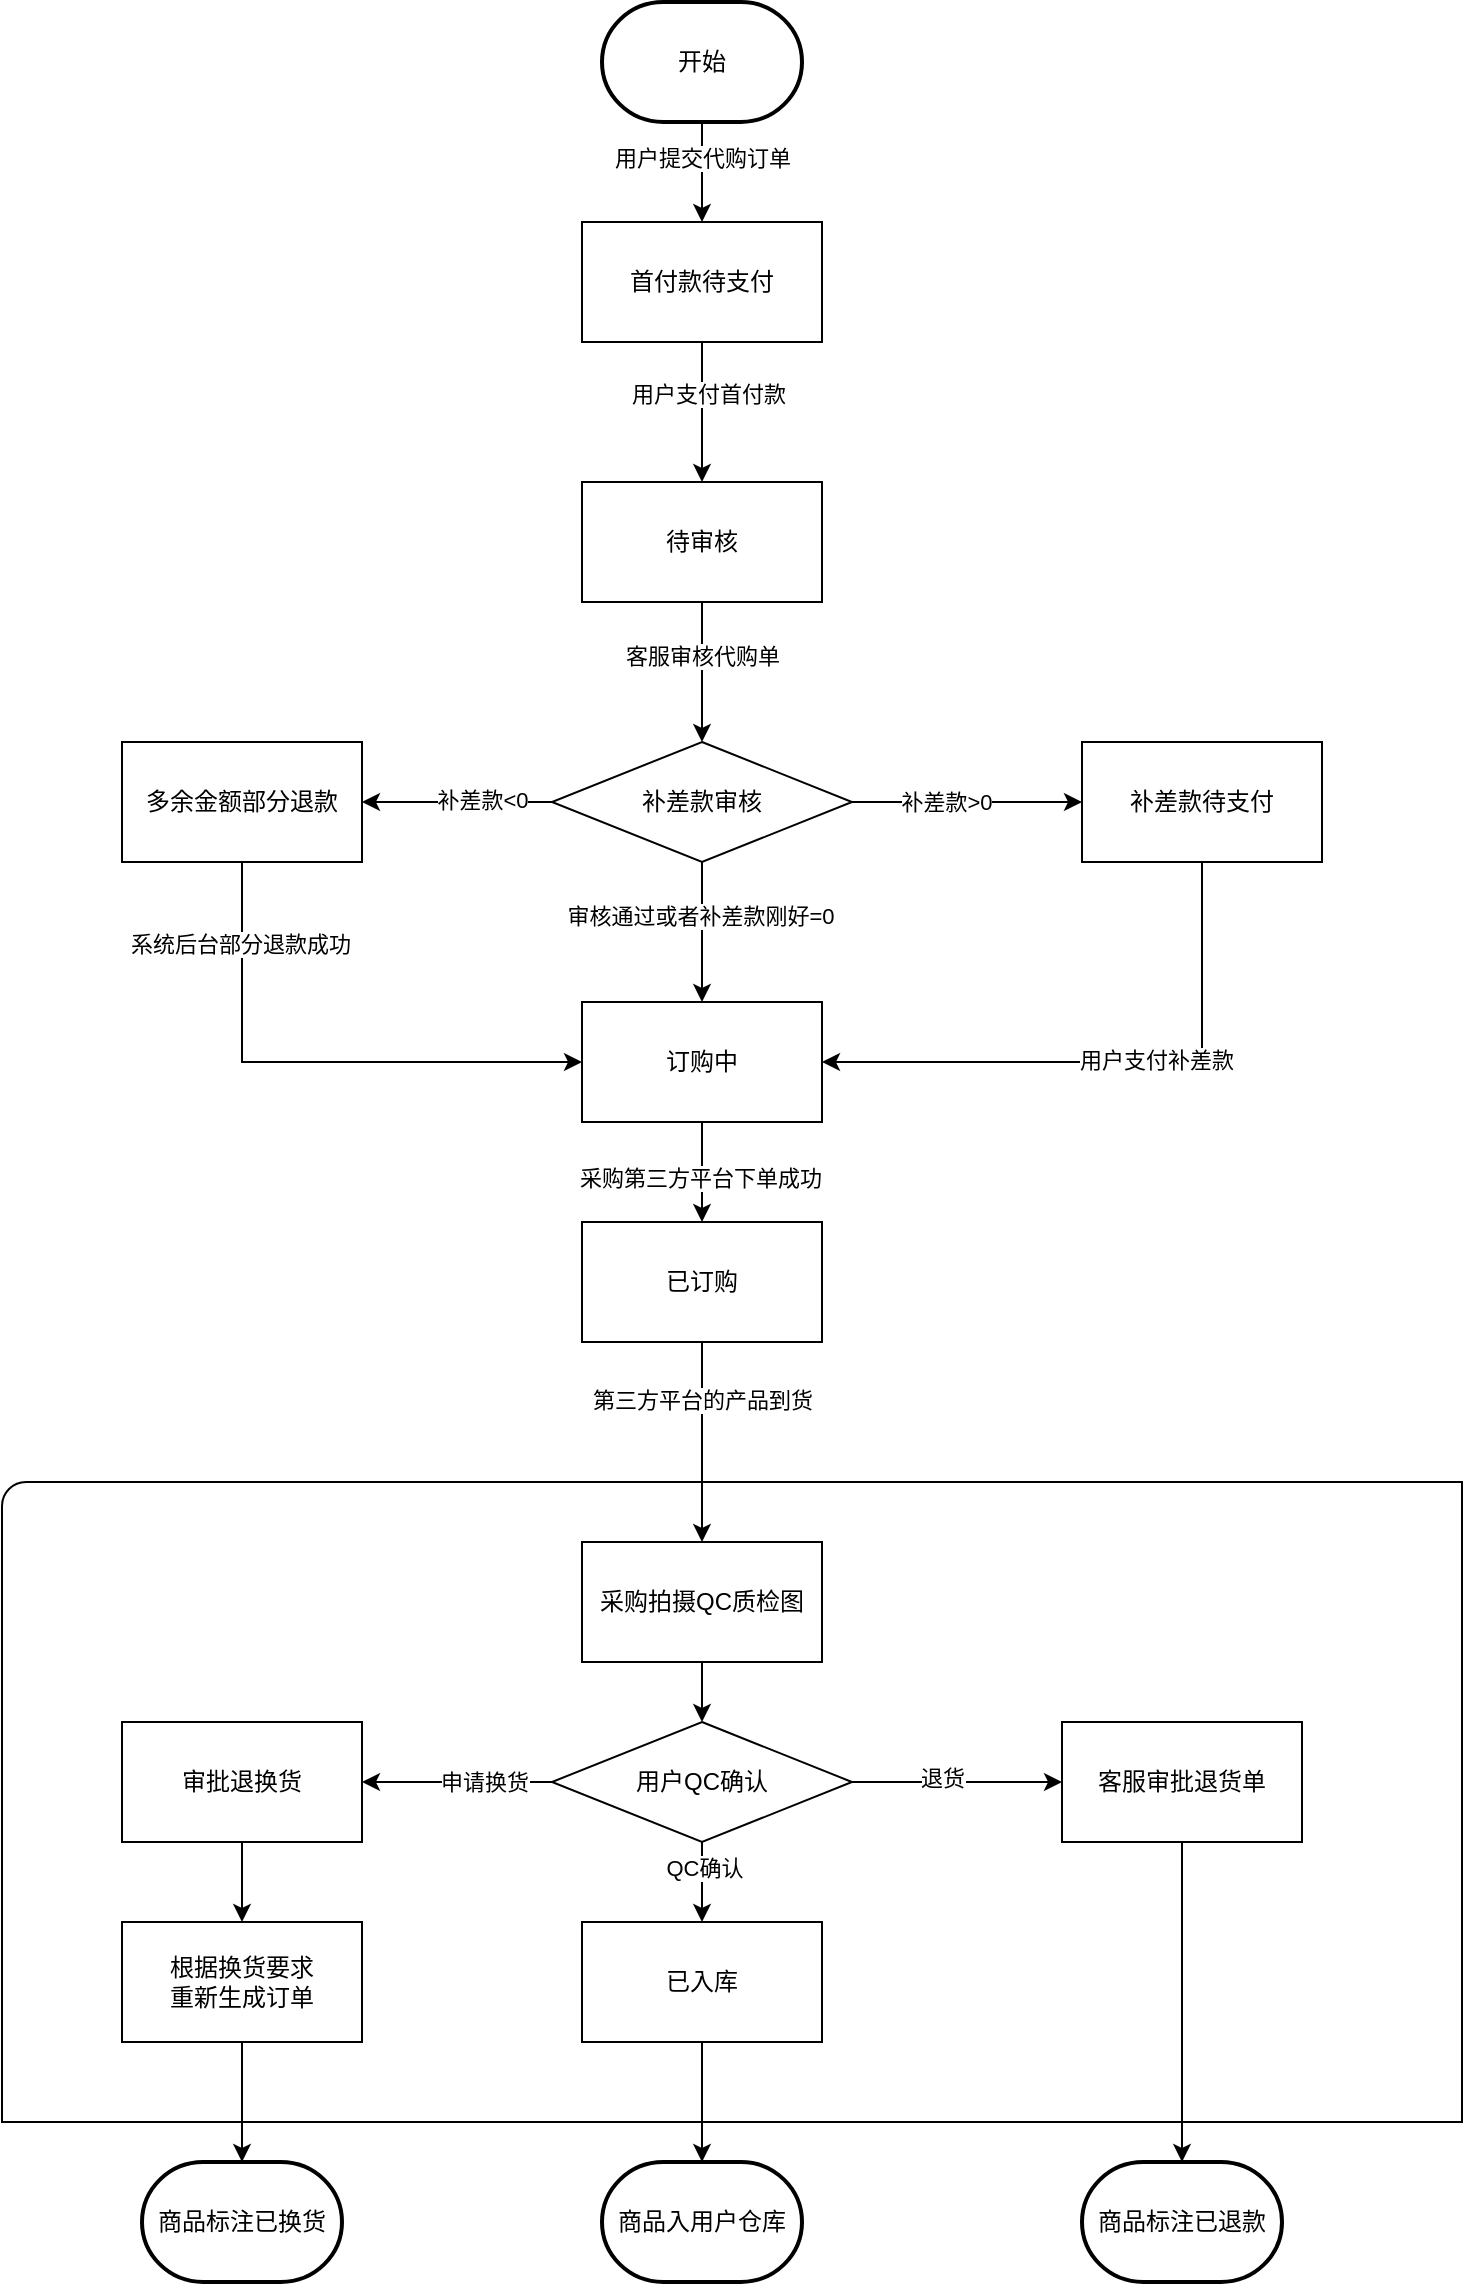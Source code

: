 <mxfile version="21.7.5" type="github">
  <diagram name="第 1 页" id="pP1tO3Ii8l8RqdQOzwid">
    <mxGraphModel dx="1434" dy="790" grid="1" gridSize="10" guides="1" tooltips="1" connect="1" arrows="1" fold="1" page="1" pageScale="1" pageWidth="850" pageHeight="1100" math="1" shadow="0">
      <root>
        <mxCell id="0" />
        <mxCell id="1" parent="0" />
        <mxCell id="Dqv5JmWRgsVvrp35Kz6W-14" value="" style="verticalLabelPosition=bottom;verticalAlign=top;html=1;shape=mxgraph.basic.corner_round_rect;dx=6;whiteSpace=wrap;" vertex="1" parent="1">
          <mxGeometry x="60" y="770" width="730" height="320" as="geometry" />
        </mxCell>
        <mxCell id="45aExs9Xjjavs16j4mOs-5" style="edgeStyle=orthogonalEdgeStyle;rounded=0;orthogonalLoop=1;jettySize=auto;html=1;exitX=0.5;exitY=1;exitDx=0;exitDy=0;exitPerimeter=0;entryX=0.5;entryY=0;entryDx=0;entryDy=0;" parent="1" source="45aExs9Xjjavs16j4mOs-2" target="45aExs9Xjjavs16j4mOs-3" edge="1">
          <mxGeometry relative="1" as="geometry" />
        </mxCell>
        <mxCell id="45aExs9Xjjavs16j4mOs-6" value="用户提交代购订单" style="edgeLabel;html=1;align=center;verticalAlign=middle;resizable=0;points=[];" parent="45aExs9Xjjavs16j4mOs-5" vertex="1" connectable="0">
          <mxGeometry x="-0.6" y="-1" relative="1" as="geometry">
            <mxPoint x="1" y="8" as="offset" />
          </mxGeometry>
        </mxCell>
        <mxCell id="45aExs9Xjjavs16j4mOs-2" value="开始" style="strokeWidth=2;html=1;shape=mxgraph.flowchart.terminator;whiteSpace=wrap;" parent="1" vertex="1">
          <mxGeometry x="360" y="30" width="100" height="60" as="geometry" />
        </mxCell>
        <mxCell id="45aExs9Xjjavs16j4mOs-8" value="" style="edgeStyle=orthogonalEdgeStyle;rounded=0;orthogonalLoop=1;jettySize=auto;html=1;" parent="1" source="45aExs9Xjjavs16j4mOs-3" target="45aExs9Xjjavs16j4mOs-7" edge="1">
          <mxGeometry relative="1" as="geometry" />
        </mxCell>
        <mxCell id="FNXPkqNXXuDWN-amQ0E9-34" value="用户支付首付款" style="edgeLabel;html=1;align=center;verticalAlign=middle;resizable=0;points=[];" parent="45aExs9Xjjavs16j4mOs-8" vertex="1" connectable="0">
          <mxGeometry x="-0.275" y="3" relative="1" as="geometry">
            <mxPoint as="offset" />
          </mxGeometry>
        </mxCell>
        <mxCell id="45aExs9Xjjavs16j4mOs-3" value="首付款待支付" style="rounded=0;whiteSpace=wrap;html=1;" parent="1" vertex="1">
          <mxGeometry x="350" y="140" width="120" height="60" as="geometry" />
        </mxCell>
        <mxCell id="FNXPkqNXXuDWN-amQ0E9-2" value="" style="edgeStyle=orthogonalEdgeStyle;rounded=0;orthogonalLoop=1;jettySize=auto;html=1;" parent="1" source="45aExs9Xjjavs16j4mOs-7" target="FNXPkqNXXuDWN-amQ0E9-1" edge="1">
          <mxGeometry relative="1" as="geometry" />
        </mxCell>
        <mxCell id="3CZQ1WSbMAs0qGvyiBaF-1" value="客服审核代购单" style="edgeLabel;html=1;align=center;verticalAlign=middle;resizable=0;points=[];" parent="FNXPkqNXXuDWN-amQ0E9-2" vertex="1" connectable="0">
          <mxGeometry x="-0.233" relative="1" as="geometry">
            <mxPoint as="offset" />
          </mxGeometry>
        </mxCell>
        <mxCell id="45aExs9Xjjavs16j4mOs-7" value="待审核" style="whiteSpace=wrap;html=1;rounded=0;" parent="1" vertex="1">
          <mxGeometry x="350" y="270" width="120" height="60" as="geometry" />
        </mxCell>
        <mxCell id="45aExs9Xjjavs16j4mOs-12" value="" style="edgeStyle=orthogonalEdgeStyle;rounded=0;orthogonalLoop=1;jettySize=auto;html=1;" parent="1" source="45aExs9Xjjavs16j4mOs-9" target="45aExs9Xjjavs16j4mOs-11" edge="1">
          <mxGeometry relative="1" as="geometry" />
        </mxCell>
        <mxCell id="3CZQ1WSbMAs0qGvyiBaF-2" value="采购第三方平台下单成功" style="edgeLabel;html=1;align=center;verticalAlign=middle;resizable=0;points=[];" parent="45aExs9Xjjavs16j4mOs-12" vertex="1" connectable="0">
          <mxGeometry x="0.1" y="-1" relative="1" as="geometry">
            <mxPoint as="offset" />
          </mxGeometry>
        </mxCell>
        <mxCell id="45aExs9Xjjavs16j4mOs-9" value="订购中" style="whiteSpace=wrap;html=1;rounded=0;" parent="1" vertex="1">
          <mxGeometry x="350" y="530" width="120" height="60" as="geometry" />
        </mxCell>
        <mxCell id="45aExs9Xjjavs16j4mOs-14" value="" style="edgeStyle=orthogonalEdgeStyle;rounded=0;orthogonalLoop=1;jettySize=auto;html=1;entryX=0.5;entryY=0;entryDx=0;entryDy=0;" parent="1" source="45aExs9Xjjavs16j4mOs-11" target="Dqv5JmWRgsVvrp35Kz6W-15" edge="1">
          <mxGeometry relative="1" as="geometry">
            <mxPoint x="410" y="790" as="targetPoint" />
          </mxGeometry>
        </mxCell>
        <mxCell id="3CZQ1WSbMAs0qGvyiBaF-3" value="第三方平台的产品到货" style="edgeLabel;html=1;align=center;verticalAlign=middle;resizable=0;points=[];" parent="45aExs9Xjjavs16j4mOs-14" vertex="1" connectable="0">
          <mxGeometry x="0.075" y="-2" relative="1" as="geometry">
            <mxPoint x="2" y="-25" as="offset" />
          </mxGeometry>
        </mxCell>
        <mxCell id="45aExs9Xjjavs16j4mOs-11" value="已订购" style="whiteSpace=wrap;html=1;rounded=0;" parent="1" vertex="1">
          <mxGeometry x="350" y="640" width="120" height="60" as="geometry" />
        </mxCell>
        <mxCell id="45aExs9Xjjavs16j4mOs-16" value="" style="edgeStyle=orthogonalEdgeStyle;rounded=0;orthogonalLoop=1;jettySize=auto;html=1;" parent="1" source="45aExs9Xjjavs16j4mOs-13" target="45aExs9Xjjavs16j4mOs-17" edge="1">
          <mxGeometry relative="1" as="geometry">
            <mxPoint x="410" y="940" as="targetPoint" />
          </mxGeometry>
        </mxCell>
        <mxCell id="45aExs9Xjjavs16j4mOs-13" value="已入库" style="whiteSpace=wrap;html=1;rounded=0;" parent="1" vertex="1">
          <mxGeometry x="350" y="990" width="120" height="60" as="geometry" />
        </mxCell>
        <mxCell id="45aExs9Xjjavs16j4mOs-17" value="商品入用户仓库" style="strokeWidth=2;html=1;shape=mxgraph.flowchart.terminator;whiteSpace=wrap;" parent="1" vertex="1">
          <mxGeometry x="360" y="1110" width="100" height="60" as="geometry" />
        </mxCell>
        <mxCell id="FNXPkqNXXuDWN-amQ0E9-13" value="" style="edgeStyle=orthogonalEdgeStyle;rounded=0;orthogonalLoop=1;jettySize=auto;html=1;entryX=0;entryY=0.5;entryDx=0;entryDy=0;" parent="1" source="FNXPkqNXXuDWN-amQ0E9-1" target="FNXPkqNXXuDWN-amQ0E9-17" edge="1">
          <mxGeometry relative="1" as="geometry">
            <mxPoint x="560" y="430" as="targetPoint" />
          </mxGeometry>
        </mxCell>
        <mxCell id="FNXPkqNXXuDWN-amQ0E9-20" value="补差款&amp;gt;0" style="edgeLabel;html=1;align=center;verticalAlign=middle;resizable=0;points=[];" parent="FNXPkqNXXuDWN-amQ0E9-13" vertex="1" connectable="0">
          <mxGeometry x="-0.325" y="2" relative="1" as="geometry">
            <mxPoint x="8" y="2" as="offset" />
          </mxGeometry>
        </mxCell>
        <mxCell id="FNXPkqNXXuDWN-amQ0E9-29" value="" style="edgeStyle=orthogonalEdgeStyle;rounded=0;orthogonalLoop=1;jettySize=auto;html=1;" parent="1" source="FNXPkqNXXuDWN-amQ0E9-1" target="FNXPkqNXXuDWN-amQ0E9-28" edge="1">
          <mxGeometry relative="1" as="geometry" />
        </mxCell>
        <mxCell id="FNXPkqNXXuDWN-amQ0E9-32" value="补差款&amp;lt;0" style="edgeLabel;html=1;align=center;verticalAlign=middle;resizable=0;points=[];" parent="FNXPkqNXXuDWN-amQ0E9-29" vertex="1" connectable="0">
          <mxGeometry x="-0.263" y="-1" relative="1" as="geometry">
            <mxPoint as="offset" />
          </mxGeometry>
        </mxCell>
        <mxCell id="FNXPkqNXXuDWN-amQ0E9-1" value="补差款审核" style="rhombus;whiteSpace=wrap;html=1;rounded=0;" parent="1" vertex="1">
          <mxGeometry x="335" y="400" width="150" height="60" as="geometry" />
        </mxCell>
        <mxCell id="FNXPkqNXXuDWN-amQ0E9-3" value="" style="endArrow=classic;html=1;rounded=0;exitX=0.5;exitY=1;exitDx=0;exitDy=0;" parent="1" source="FNXPkqNXXuDWN-amQ0E9-1" target="45aExs9Xjjavs16j4mOs-9" edge="1">
          <mxGeometry width="50" height="50" relative="1" as="geometry">
            <mxPoint x="400" y="630" as="sourcePoint" />
            <mxPoint x="450" y="580" as="targetPoint" />
          </mxGeometry>
        </mxCell>
        <mxCell id="FNXPkqNXXuDWN-amQ0E9-4" value="审核通过或者补差款刚好=0" style="edgeLabel;html=1;align=center;verticalAlign=middle;resizable=0;points=[];" parent="FNXPkqNXXuDWN-amQ0E9-3" vertex="1" connectable="0">
          <mxGeometry x="-0.32" y="-1" relative="1" as="geometry">
            <mxPoint y="3" as="offset" />
          </mxGeometry>
        </mxCell>
        <mxCell id="FNXPkqNXXuDWN-amQ0E9-24" style="edgeStyle=orthogonalEdgeStyle;rounded=0;orthogonalLoop=1;jettySize=auto;html=1;exitX=0.5;exitY=1;exitDx=0;exitDy=0;entryX=1;entryY=0.5;entryDx=0;entryDy=0;" parent="1" source="FNXPkqNXXuDWN-amQ0E9-17" target="45aExs9Xjjavs16j4mOs-9" edge="1">
          <mxGeometry relative="1" as="geometry" />
        </mxCell>
        <mxCell id="FNXPkqNXXuDWN-amQ0E9-25" value="用户支付补差款" style="edgeLabel;html=1;align=center;verticalAlign=middle;resizable=0;points=[];" parent="FNXPkqNXXuDWN-amQ0E9-24" vertex="1" connectable="0">
          <mxGeometry x="-0.15" y="-1" relative="1" as="geometry">
            <mxPoint as="offset" />
          </mxGeometry>
        </mxCell>
        <mxCell id="FNXPkqNXXuDWN-amQ0E9-17" value="补差款待支付" style="whiteSpace=wrap;html=1;rounded=0;" parent="1" vertex="1">
          <mxGeometry x="600" y="400" width="120" height="60" as="geometry" />
        </mxCell>
        <mxCell id="FNXPkqNXXuDWN-amQ0E9-31" style="edgeStyle=orthogonalEdgeStyle;rounded=0;orthogonalLoop=1;jettySize=auto;html=1;exitX=0.5;exitY=1;exitDx=0;exitDy=0;entryX=0;entryY=0.5;entryDx=0;entryDy=0;" parent="1" source="FNXPkqNXXuDWN-amQ0E9-28" target="45aExs9Xjjavs16j4mOs-9" edge="1">
          <mxGeometry relative="1" as="geometry" />
        </mxCell>
        <mxCell id="FNXPkqNXXuDWN-amQ0E9-33" value="系统后台部分退款成功" style="edgeLabel;html=1;align=center;verticalAlign=middle;resizable=0;points=[];" parent="FNXPkqNXXuDWN-amQ0E9-31" vertex="1" connectable="0">
          <mxGeometry x="-0.696" y="-1" relative="1" as="geometry">
            <mxPoint as="offset" />
          </mxGeometry>
        </mxCell>
        <mxCell id="FNXPkqNXXuDWN-amQ0E9-28" value="多余金额部分退款" style="whiteSpace=wrap;html=1;rounded=0;" parent="1" vertex="1">
          <mxGeometry x="120" y="400" width="120" height="60" as="geometry" />
        </mxCell>
        <mxCell id="Dqv5JmWRgsVvrp35Kz6W-4" style="edgeStyle=orthogonalEdgeStyle;rounded=0;orthogonalLoop=1;jettySize=auto;html=1;exitX=0.5;exitY=1;exitDx=0;exitDy=0;entryX=0.5;entryY=0;entryDx=0;entryDy=0;" edge="1" parent="1" source="Dqv5JmWRgsVvrp35Kz6W-2" target="45aExs9Xjjavs16j4mOs-13">
          <mxGeometry relative="1" as="geometry">
            <mxPoint x="410" y="910" as="targetPoint" />
          </mxGeometry>
        </mxCell>
        <mxCell id="Dqv5JmWRgsVvrp35Kz6W-5" value="QC确认" style="edgeLabel;html=1;align=center;verticalAlign=middle;resizable=0;points=[];" vertex="1" connectable="0" parent="Dqv5JmWRgsVvrp35Kz6W-4">
          <mxGeometry x="-0.367" y="1" relative="1" as="geometry">
            <mxPoint as="offset" />
          </mxGeometry>
        </mxCell>
        <mxCell id="Dqv5JmWRgsVvrp35Kz6W-8" style="edgeStyle=orthogonalEdgeStyle;rounded=0;orthogonalLoop=1;jettySize=auto;html=1;exitX=0;exitY=0.5;exitDx=0;exitDy=0;entryX=1;entryY=0.5;entryDx=0;entryDy=0;" edge="1" parent="1" source="Dqv5JmWRgsVvrp35Kz6W-2" target="Dqv5JmWRgsVvrp35Kz6W-7">
          <mxGeometry relative="1" as="geometry" />
        </mxCell>
        <mxCell id="Dqv5JmWRgsVvrp35Kz6W-9" value="申请换货" style="edgeLabel;html=1;align=center;verticalAlign=middle;resizable=0;points=[];" vertex="1" connectable="0" parent="Dqv5JmWRgsVvrp35Kz6W-8">
          <mxGeometry x="0.043" y="3" relative="1" as="geometry">
            <mxPoint x="15" y="-3" as="offset" />
          </mxGeometry>
        </mxCell>
        <mxCell id="Dqv5JmWRgsVvrp35Kz6W-11" style="edgeStyle=orthogonalEdgeStyle;rounded=0;orthogonalLoop=1;jettySize=auto;html=1;exitX=1;exitY=0.5;exitDx=0;exitDy=0;entryX=0;entryY=0.5;entryDx=0;entryDy=0;" edge="1" parent="1" source="Dqv5JmWRgsVvrp35Kz6W-2" target="Dqv5JmWRgsVvrp35Kz6W-10">
          <mxGeometry relative="1" as="geometry" />
        </mxCell>
        <mxCell id="Dqv5JmWRgsVvrp35Kz6W-12" value="退货" style="edgeLabel;html=1;align=center;verticalAlign=middle;resizable=0;points=[];" vertex="1" connectable="0" parent="Dqv5JmWRgsVvrp35Kz6W-11">
          <mxGeometry x="-0.147" y="2" relative="1" as="geometry">
            <mxPoint as="offset" />
          </mxGeometry>
        </mxCell>
        <mxCell id="Dqv5JmWRgsVvrp35Kz6W-2" value="用户QC确认" style="rhombus;whiteSpace=wrap;html=1;rounded=0;" vertex="1" parent="1">
          <mxGeometry x="335" y="890" width="150" height="60" as="geometry" />
        </mxCell>
        <mxCell id="Dqv5JmWRgsVvrp35Kz6W-23" style="edgeStyle=orthogonalEdgeStyle;rounded=0;orthogonalLoop=1;jettySize=auto;html=1;exitX=0.5;exitY=1;exitDx=0;exitDy=0;entryX=0.5;entryY=0;entryDx=0;entryDy=0;" edge="1" parent="1" source="Dqv5JmWRgsVvrp35Kz6W-7" target="Dqv5JmWRgsVvrp35Kz6W-22">
          <mxGeometry relative="1" as="geometry" />
        </mxCell>
        <mxCell id="Dqv5JmWRgsVvrp35Kz6W-7" value="审批退换货" style="whiteSpace=wrap;html=1;rounded=0;" vertex="1" parent="1">
          <mxGeometry x="120" y="890" width="120" height="60" as="geometry" />
        </mxCell>
        <mxCell id="Dqv5JmWRgsVvrp35Kz6W-19" value="" style="edgeStyle=orthogonalEdgeStyle;rounded=0;orthogonalLoop=1;jettySize=auto;html=1;" edge="1" parent="1" source="Dqv5JmWRgsVvrp35Kz6W-10" target="Dqv5JmWRgsVvrp35Kz6W-17">
          <mxGeometry relative="1" as="geometry">
            <mxPoint x="640" y="1060" as="targetPoint" />
          </mxGeometry>
        </mxCell>
        <mxCell id="Dqv5JmWRgsVvrp35Kz6W-10" value="客服审批退货单" style="whiteSpace=wrap;html=1;rounded=0;" vertex="1" parent="1">
          <mxGeometry x="590" y="890" width="120" height="60" as="geometry" />
        </mxCell>
        <mxCell id="Dqv5JmWRgsVvrp35Kz6W-16" style="edgeStyle=orthogonalEdgeStyle;rounded=0;orthogonalLoop=1;jettySize=auto;html=1;exitX=0.5;exitY=1;exitDx=0;exitDy=0;" edge="1" parent="1" source="Dqv5JmWRgsVvrp35Kz6W-15" target="Dqv5JmWRgsVvrp35Kz6W-2">
          <mxGeometry relative="1" as="geometry" />
        </mxCell>
        <mxCell id="Dqv5JmWRgsVvrp35Kz6W-15" value="采购拍摄QC质检图" style="whiteSpace=wrap;html=1;rounded=0;" vertex="1" parent="1">
          <mxGeometry x="350" y="800" width="120" height="60" as="geometry" />
        </mxCell>
        <mxCell id="Dqv5JmWRgsVvrp35Kz6W-17" value="商品标注已退款" style="strokeWidth=2;html=1;shape=mxgraph.flowchart.terminator;whiteSpace=wrap;" vertex="1" parent="1">
          <mxGeometry x="600" y="1110" width="100" height="60" as="geometry" />
        </mxCell>
        <mxCell id="Dqv5JmWRgsVvrp35Kz6W-25" value="" style="edgeStyle=orthogonalEdgeStyle;rounded=0;orthogonalLoop=1;jettySize=auto;html=1;" edge="1" parent="1" source="Dqv5JmWRgsVvrp35Kz6W-22" target="Dqv5JmWRgsVvrp35Kz6W-24">
          <mxGeometry relative="1" as="geometry" />
        </mxCell>
        <mxCell id="Dqv5JmWRgsVvrp35Kz6W-22" value="根据换货要求&lt;br&gt;重新生成订单" style="rounded=0;whiteSpace=wrap;html=1;" vertex="1" parent="1">
          <mxGeometry x="120" y="990" width="120" height="60" as="geometry" />
        </mxCell>
        <mxCell id="Dqv5JmWRgsVvrp35Kz6W-24" value="商品标注已换货" style="strokeWidth=2;html=1;shape=mxgraph.flowchart.terminator;whiteSpace=wrap;" vertex="1" parent="1">
          <mxGeometry x="130" y="1110" width="100" height="60" as="geometry" />
        </mxCell>
      </root>
    </mxGraphModel>
  </diagram>
</mxfile>
